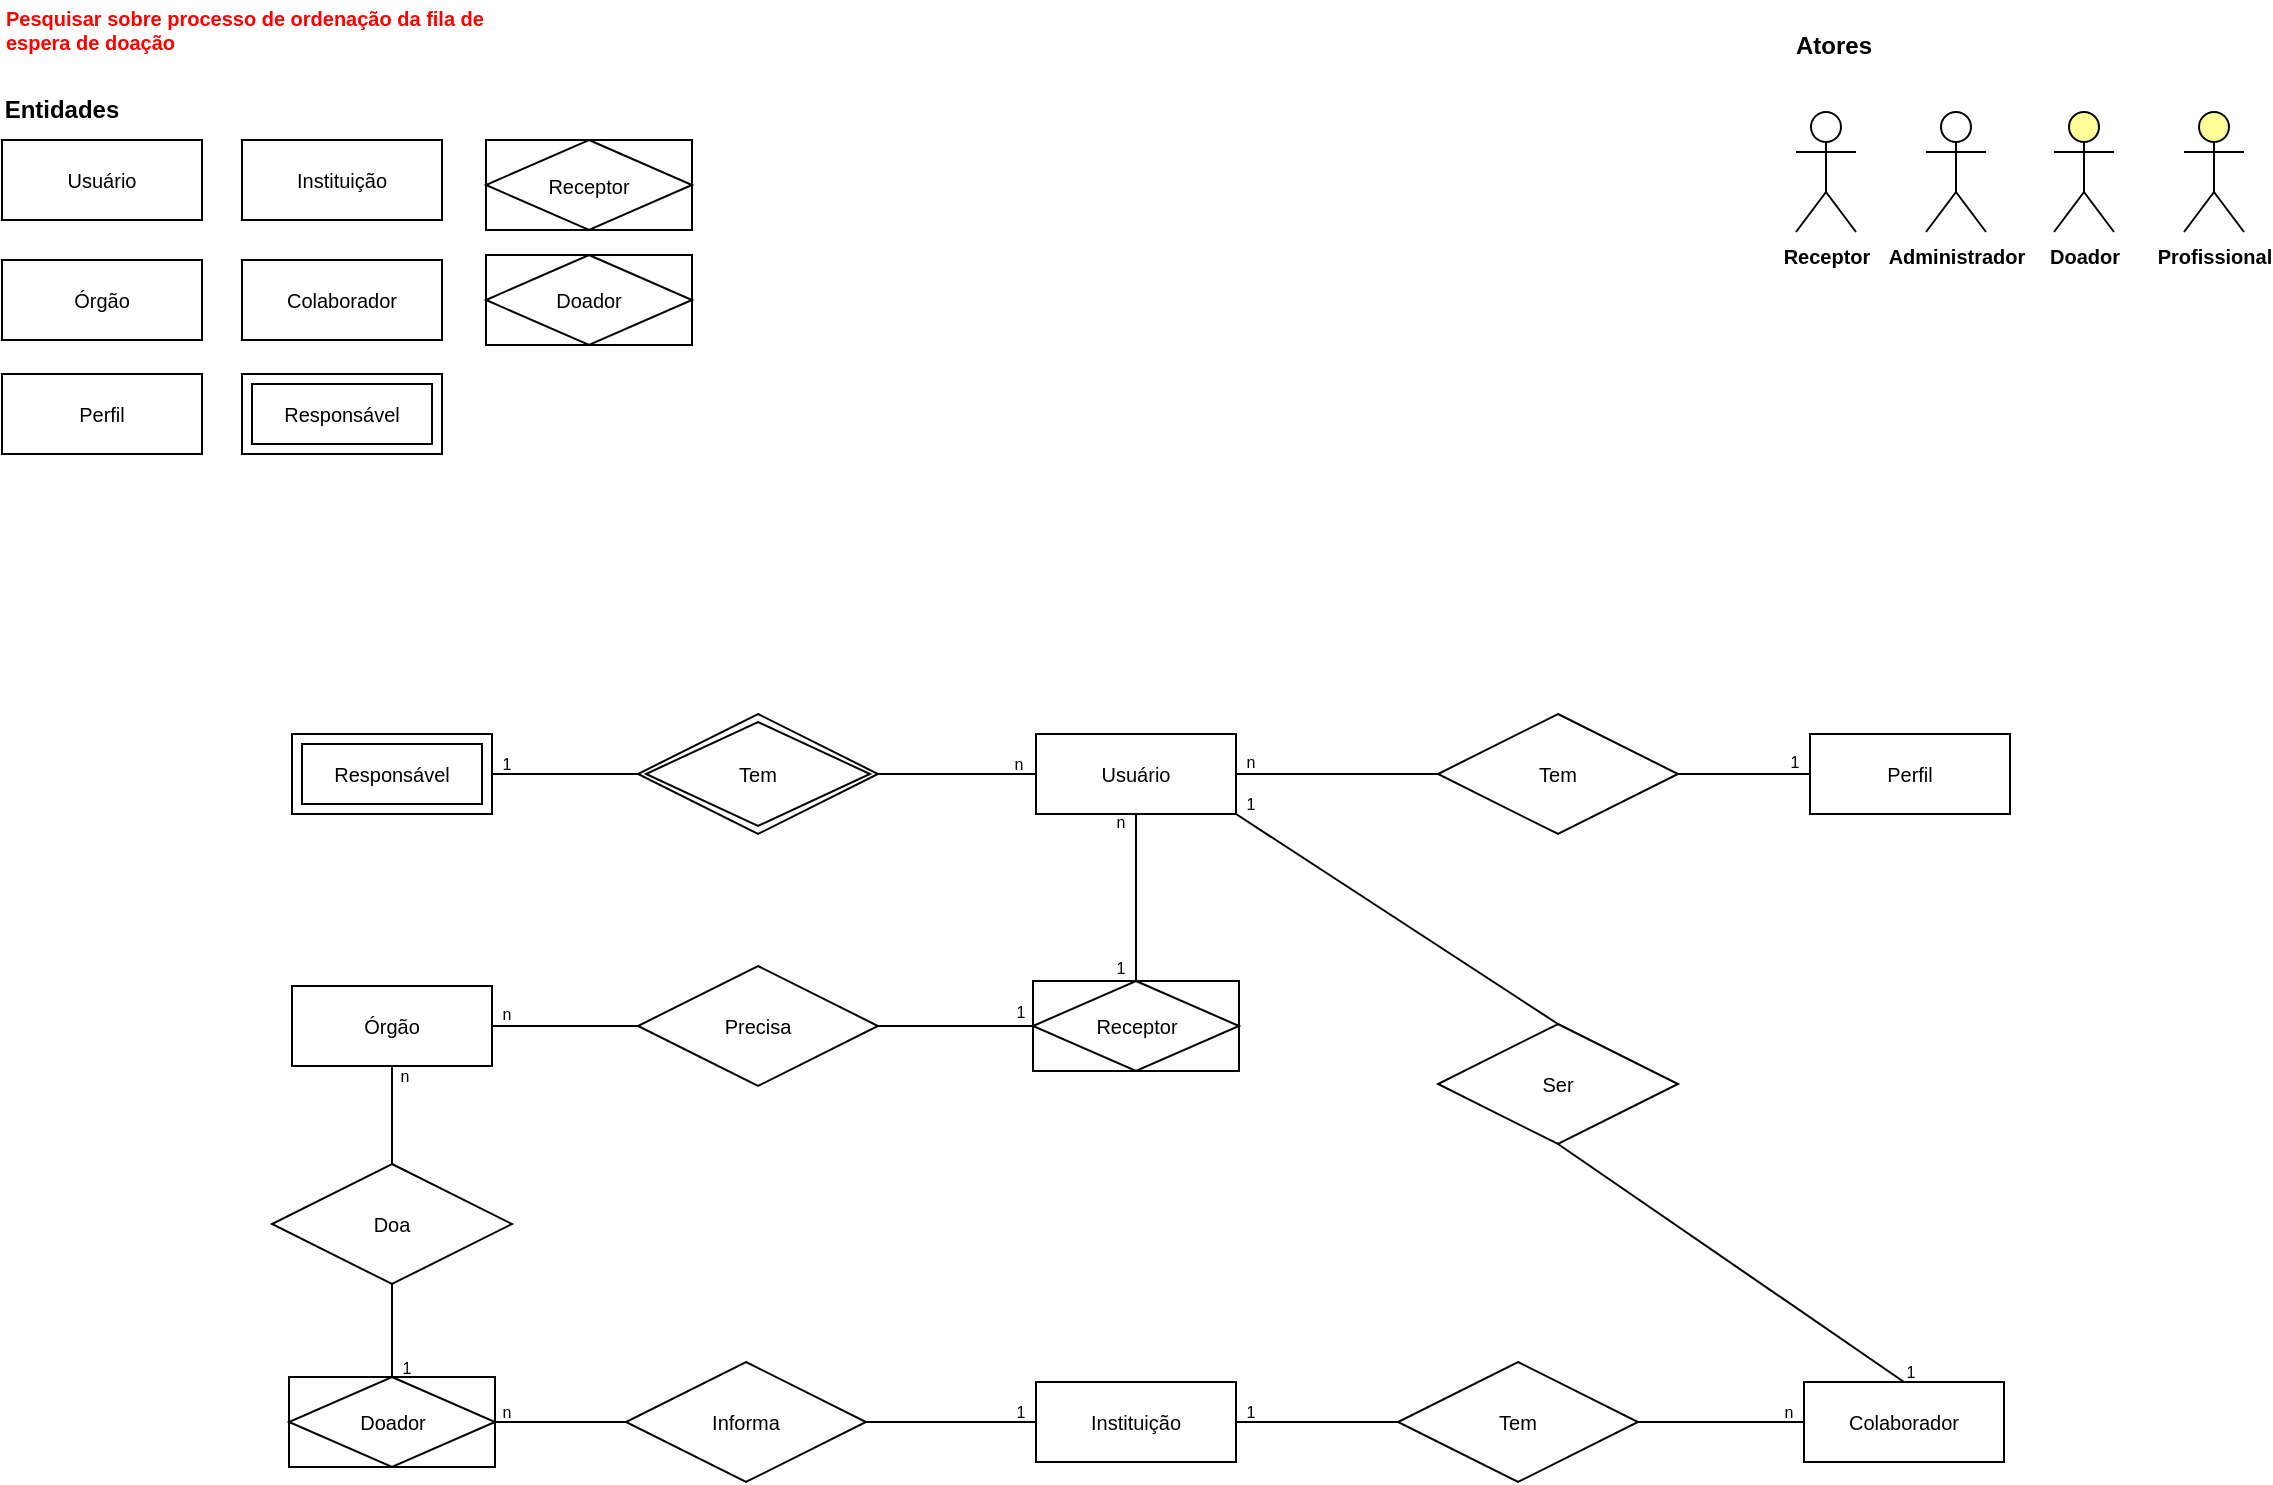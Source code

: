 <mxfile version="20.3.0" type="device"><diagram id="rfkdl7ZcGCs_9N7UyjgL" name="Modelo Conceitual"><mxGraphModel dx="1185" dy="573" grid="1" gridSize="10" guides="1" tooltips="1" connect="1" arrows="1" fold="1" page="1" pageScale="1" pageWidth="1169" pageHeight="827" background="none" math="0" shadow="0"><root><mxCell id="0"/><mxCell id="1" parent="0"/><mxCell id="DnL1UHR1x3e198VtSNsZ-6" value="Usuário" style="whiteSpace=wrap;html=1;align=center;fontSize=10;fontFamily=Helvetica;" parent="1" vertex="1"><mxGeometry x="12" y="78" width="100" height="40" as="geometry"/></mxCell><mxCell id="DnL1UHR1x3e198VtSNsZ-7" value="Órgão" style="whiteSpace=wrap;html=1;align=center;fontSize=10;fontFamily=Helvetica;" parent="1" vertex="1"><mxGeometry x="12" y="138" width="100" height="40" as="geometry"/></mxCell><mxCell id="DnL1UHR1x3e198VtSNsZ-8" value="Instituição" style="whiteSpace=wrap;html=1;align=center;fontSize=10;fontFamily=Helvetica;" parent="1" vertex="1"><mxGeometry x="132" y="78" width="100" height="40" as="geometry"/></mxCell><mxCell id="DnL1UHR1x3e198VtSNsZ-10" value="Entidades" style="text;html=1;strokeColor=none;fillColor=none;align=center;verticalAlign=middle;whiteSpace=wrap;rounded=0;fontStyle=1" parent="1" vertex="1"><mxGeometry x="12" y="48" width="60" height="30" as="geometry"/></mxCell><mxCell id="DnL1UHR1x3e198VtSNsZ-11" value="Perfil" style="whiteSpace=wrap;html=1;align=center;fontSize=10;fontFamily=Helvetica;" parent="1" vertex="1"><mxGeometry x="12" y="195" width="100" height="40" as="geometry"/></mxCell><mxCell id="DnL1UHR1x3e198VtSNsZ-12" value="Colaborador" style="whiteSpace=wrap;html=1;align=center;fontSize=10;fontFamily=Helvetica;" parent="1" vertex="1"><mxGeometry x="913" y="699" width="100" height="40" as="geometry"/></mxCell><mxCell id="DnL1UHR1x3e198VtSNsZ-13" value="Usuário" style="whiteSpace=wrap;html=1;align=center;fontSize=10;fontFamily=Helvetica;" parent="1" vertex="1"><mxGeometry x="529" y="375" width="100" height="40" as="geometry"/></mxCell><mxCell id="DnL1UHR1x3e198VtSNsZ-15" value="" style="endArrow=none;html=1;rounded=0;fontFamily=Helvetica;fontSize=10;exitX=1;exitY=0.5;exitDx=0;exitDy=0;entryX=0;entryY=0.5;entryDx=0;entryDy=0;" parent="1" source="DnL1UHR1x3e198VtSNsZ-13" target="DnL1UHR1x3e198VtSNsZ-17" edge="1"><mxGeometry relative="1" as="geometry"><mxPoint x="817" y="465" as="sourcePoint"/><mxPoint x="777" y="395" as="targetPoint"/></mxGeometry></mxCell><mxCell id="DnL1UHR1x3e198VtSNsZ-16" value="Perfil" style="whiteSpace=wrap;html=1;align=center;fontSize=10;fontFamily=Helvetica;" parent="1" vertex="1"><mxGeometry x="916" y="375" width="100" height="40" as="geometry"/></mxCell><mxCell id="DnL1UHR1x3e198VtSNsZ-17" value="Tem" style="shape=rhombus;perimeter=rhombusPerimeter;whiteSpace=wrap;html=1;align=center;fontFamily=Helvetica;fontSize=10;" parent="1" vertex="1"><mxGeometry x="730" y="365" width="120" height="60" as="geometry"/></mxCell><mxCell id="DnL1UHR1x3e198VtSNsZ-18" value="" style="endArrow=none;html=1;rounded=0;fontFamily=Helvetica;fontSize=10;exitX=1;exitY=0.5;exitDx=0;exitDy=0;entryX=0;entryY=0.5;entryDx=0;entryDy=0;" parent="1" source="DnL1UHR1x3e198VtSNsZ-17" target="DnL1UHR1x3e198VtSNsZ-16" edge="1"><mxGeometry relative="1" as="geometry"><mxPoint x="667" y="405" as="sourcePoint"/><mxPoint x="977" y="395" as="targetPoint"/></mxGeometry></mxCell><mxCell id="DnL1UHR1x3e198VtSNsZ-29" value="Instituição" style="whiteSpace=wrap;html=1;align=center;fontSize=10;fontFamily=Helvetica;" parent="1" vertex="1"><mxGeometry x="529" y="699" width="100" height="40" as="geometry"/></mxCell><mxCell id="DnL1UHR1x3e198VtSNsZ-33" value="Tem" style="shape=rhombus;perimeter=rhombusPerimeter;whiteSpace=wrap;html=1;align=center;fontFamily=Helvetica;fontSize=10;" parent="1" vertex="1"><mxGeometry x="710" y="689" width="120" height="60" as="geometry"/></mxCell><mxCell id="DnL1UHR1x3e198VtSNsZ-34" value="" style="endArrow=none;html=1;rounded=0;fontFamily=Helvetica;fontSize=10;exitX=1;exitY=0.5;exitDx=0;exitDy=0;entryX=0;entryY=0.5;entryDx=0;entryDy=0;" parent="1" source="DnL1UHR1x3e198VtSNsZ-29" target="DnL1UHR1x3e198VtSNsZ-33" edge="1"><mxGeometry relative="1" as="geometry"><mxPoint x="657" y="579" as="sourcePoint"/><mxPoint x="617" y="499" as="targetPoint"/></mxGeometry></mxCell><mxCell id="DnL1UHR1x3e198VtSNsZ-35" value="" style="endArrow=none;html=1;rounded=0;fontFamily=Helvetica;fontSize=10;entryX=0;entryY=0.5;entryDx=0;entryDy=0;exitX=1;exitY=0.5;exitDx=0;exitDy=0;" parent="1" source="DnL1UHR1x3e198VtSNsZ-33" target="DnL1UHR1x3e198VtSNsZ-12" edge="1"><mxGeometry relative="1" as="geometry"><mxPoint x="710" y="589" as="sourcePoint"/><mxPoint x="960" y="579" as="targetPoint"/></mxGeometry></mxCell><mxCell id="DnL1UHR1x3e198VtSNsZ-36" value="Órgão" style="whiteSpace=wrap;html=1;align=center;fontSize=10;fontFamily=Helvetica;" parent="1" vertex="1"><mxGeometry x="157" y="501" width="100" height="40" as="geometry"/></mxCell><mxCell id="DnL1UHR1x3e198VtSNsZ-39" value="" style="endArrow=none;html=1;rounded=0;fontFamily=Helvetica;fontSize=10;exitX=1;exitY=0.5;exitDx=0;exitDy=0;entryX=0;entryY=0.5;entryDx=0;entryDy=0;" parent="1" source="4Ix7gtQgATZHMQpSRIIX-22" target="pU9bzniXwJ5r82O7WX45-7" edge="1"><mxGeometry relative="1" as="geometry"><mxPoint x="510" y="519" as="sourcePoint"/><mxPoint x="530" y="521" as="targetPoint"/></mxGeometry></mxCell><mxCell id="DnL1UHR1x3e198VtSNsZ-40" value="" style="endArrow=none;html=1;rounded=0;fontFamily=Helvetica;fontSize=10;exitX=1;exitY=0.5;exitDx=0;exitDy=0;entryX=0;entryY=0.5;entryDx=0;entryDy=0;" parent="1" source="DnL1UHR1x3e198VtSNsZ-36" target="4Ix7gtQgATZHMQpSRIIX-22" edge="1"><mxGeometry relative="1" as="geometry"><mxPoint x="487" y="531" as="sourcePoint"/><mxPoint x="301" y="526" as="targetPoint"/></mxGeometry></mxCell><mxCell id="DnL1UHR1x3e198VtSNsZ-41" value="" style="endArrow=none;html=1;rounded=0;fontFamily=Helvetica;fontSize=10;exitX=0.5;exitY=1;exitDx=0;exitDy=0;entryX=0.5;entryY=0;entryDx=0;entryDy=0;" parent="1" source="DnL1UHR1x3e198VtSNsZ-13" target="pU9bzniXwJ5r82O7WX45-7" edge="1"><mxGeometry relative="1" as="geometry"><mxPoint x="487" y="555" as="sourcePoint"/><mxPoint x="580" y="490" as="targetPoint"/></mxGeometry></mxCell><mxCell id="DnL1UHR1x3e198VtSNsZ-46" value="Colaborador" style="whiteSpace=wrap;html=1;align=center;fontSize=10;fontFamily=Helvetica;" parent="1" vertex="1"><mxGeometry x="132" y="138" width="100" height="40" as="geometry"/></mxCell><mxCell id="DnL1UHR1x3e198VtSNsZ-59" value="n" style="text;html=1;strokeColor=none;fillColor=none;align=center;verticalAlign=middle;whiteSpace=wrap;rounded=0;fontFamily=Helvetica;fontSize=8;fontStyle=0" parent="1" vertex="1"><mxGeometry x="629" y="384" width="15" height="10" as="geometry"/></mxCell><mxCell id="DnL1UHR1x3e198VtSNsZ-72" value="Pesquisar sobre processo de ordenação da fila de espera de doação" style="text;html=1;strokeColor=none;fillColor=none;align=left;verticalAlign=middle;whiteSpace=wrap;rounded=0;fontFamily=Helvetica;fontSize=10;fontStyle=1;fontColor=#FF0000;" parent="1" vertex="1"><mxGeometry x="12" y="8" width="245" height="30" as="geometry"/></mxCell><mxCell id="4Ix7gtQgATZHMQpSRIIX-1" value="1" style="text;html=1;strokeColor=none;fillColor=none;align=center;verticalAlign=middle;whiteSpace=wrap;rounded=0;fontFamily=Helvetica;fontSize=8;fontStyle=0" parent="1" vertex="1"><mxGeometry x="901" y="384" width="15" height="10" as="geometry"/></mxCell><mxCell id="4Ix7gtQgATZHMQpSRIIX-2" value="n" style="text;html=1;strokeColor=none;fillColor=none;align=center;verticalAlign=middle;whiteSpace=wrap;rounded=0;fontFamily=Helvetica;fontSize=8;fontStyle=0" parent="1" vertex="1"><mxGeometry x="564" y="414" width="15" height="10" as="geometry"/></mxCell><mxCell id="4Ix7gtQgATZHMQpSRIIX-3" value="1" style="text;html=1;strokeColor=none;fillColor=none;align=center;verticalAlign=middle;whiteSpace=wrap;rounded=0;fontFamily=Helvetica;fontSize=8;fontStyle=0" parent="1" vertex="1"><mxGeometry x="564" y="486.5" width="15" height="10" as="geometry"/></mxCell><mxCell id="4Ix7gtQgATZHMQpSRIIX-5" value="1" style="text;html=1;strokeColor=none;fillColor=none;align=center;verticalAlign=middle;whiteSpace=wrap;rounded=0;fontFamily=Helvetica;fontSize=8;fontStyle=0" parent="1" vertex="1"><mxGeometry x="514" y="509" width="15" height="10" as="geometry"/></mxCell><mxCell id="4Ix7gtQgATZHMQpSRIIX-7" value="n" style="text;html=1;strokeColor=none;fillColor=none;align=center;verticalAlign=middle;whiteSpace=wrap;rounded=0;fontFamily=Helvetica;fontSize=8;fontStyle=0" parent="1" vertex="1"><mxGeometry x="257" y="510" width="15" height="10" as="geometry"/></mxCell><mxCell id="4Ix7gtQgATZHMQpSRIIX-8" value="n" style="text;html=1;strokeColor=none;fillColor=none;align=center;verticalAlign=middle;whiteSpace=wrap;rounded=0;fontFamily=Helvetica;fontSize=8;fontStyle=0" parent="1" vertex="1"><mxGeometry x="898" y="709" width="15" height="10" as="geometry"/></mxCell><mxCell id="4Ix7gtQgATZHMQpSRIIX-9" value="1" style="text;html=1;strokeColor=none;fillColor=none;align=center;verticalAlign=middle;whiteSpace=wrap;rounded=0;fontFamily=Helvetica;fontSize=8;fontStyle=0" parent="1" vertex="1"><mxGeometry x="629" y="709" width="15" height="10" as="geometry"/></mxCell><mxCell id="4Ix7gtQgATZHMQpSRIIX-22" value="Precisa" style="shape=rhombus;perimeter=rhombusPerimeter;whiteSpace=wrap;html=1;align=center;fontSize=10;" parent="1" vertex="1"><mxGeometry x="330" y="491" width="120" height="60" as="geometry"/></mxCell><mxCell id="4Ix7gtQgATZHMQpSRIIX-24" value="Informa" style="shape=rhombus;perimeter=rhombusPerimeter;whiteSpace=wrap;html=1;align=center;fontSize=10;" parent="1" vertex="1"><mxGeometry x="324" y="689" width="120" height="60" as="geometry"/></mxCell><mxCell id="4Ix7gtQgATZHMQpSRIIX-25" value="" style="endArrow=none;html=1;rounded=0;fontFamily=Helvetica;fontSize=10;exitX=1;exitY=0.5;exitDx=0;exitDy=0;entryX=0;entryY=0.5;entryDx=0;entryDy=0;" parent="1" source="4Ix7gtQgATZHMQpSRIIX-24" target="DnL1UHR1x3e198VtSNsZ-29" edge="1"><mxGeometry relative="1" as="geometry"><mxPoint x="621" y="729" as="sourcePoint"/><mxPoint x="724" y="729" as="targetPoint"/></mxGeometry></mxCell><mxCell id="4Ix7gtQgATZHMQpSRIIX-26" value="" style="endArrow=none;html=1;rounded=0;fontFamily=Helvetica;fontSize=10;entryX=0;entryY=0.5;entryDx=0;entryDy=0;exitX=0;exitY=1;exitDx=0;exitDy=0;" parent="1" source="4Ix7gtQgATZHMQpSRIIX-27" target="4Ix7gtQgATZHMQpSRIIX-24" edge="1"><mxGeometry relative="1" as="geometry"><mxPoint x="290" y="729" as="sourcePoint"/><mxPoint x="521" y="729" as="targetPoint"/></mxGeometry></mxCell><mxCell id="4Ix7gtQgATZHMQpSRIIX-27" value="n" style="text;html=1;strokeColor=none;fillColor=none;align=center;verticalAlign=middle;whiteSpace=wrap;rounded=0;fontFamily=Helvetica;fontSize=8;fontStyle=0" parent="1" vertex="1"><mxGeometry x="257" y="709" width="15" height="10" as="geometry"/></mxCell><mxCell id="4Ix7gtQgATZHMQpSRIIX-28" value="1" style="text;html=1;strokeColor=none;fillColor=none;align=center;verticalAlign=middle;whiteSpace=wrap;rounded=0;fontFamily=Helvetica;fontSize=8;fontStyle=0" parent="1" vertex="1"><mxGeometry x="514" y="709" width="15" height="10" as="geometry"/></mxCell><mxCell id="4Ix7gtQgATZHMQpSRIIX-29" value="Doa" style="shape=rhombus;perimeter=rhombusPerimeter;whiteSpace=wrap;html=1;align=center;fontSize=10;" parent="1" vertex="1"><mxGeometry x="147" y="590" width="120" height="60" as="geometry"/></mxCell><mxCell id="4Ix7gtQgATZHMQpSRIIX-30" value="" style="endArrow=none;html=1;rounded=0;fontFamily=Helvetica;fontSize=10;exitX=0.5;exitY=0;exitDx=0;exitDy=0;" parent="1" source="pU9bzniXwJ5r82O7WX45-9" target="4Ix7gtQgATZHMQpSRIIX-29" edge="1"><mxGeometry relative="1" as="geometry"><mxPoint x="207" y="699" as="sourcePoint"/><mxPoint x="362" y="524" as="targetPoint"/></mxGeometry></mxCell><mxCell id="4Ix7gtQgATZHMQpSRIIX-31" value="" style="endArrow=none;html=1;rounded=0;fontFamily=Helvetica;fontSize=10;exitX=0.5;exitY=0;exitDx=0;exitDy=0;entryX=0.5;entryY=1;entryDx=0;entryDy=0;" parent="1" source="4Ix7gtQgATZHMQpSRIIX-29" target="DnL1UHR1x3e198VtSNsZ-36" edge="1"><mxGeometry relative="1" as="geometry"><mxPoint x="207" y="586" as="sourcePoint"/><mxPoint x="217" y="656" as="targetPoint"/></mxGeometry></mxCell><mxCell id="4Ix7gtQgATZHMQpSRIIX-32" value="n" style="text;html=1;strokeColor=none;fillColor=none;align=center;verticalAlign=middle;whiteSpace=wrap;rounded=0;fontFamily=Helvetica;fontSize=8;fontStyle=0" parent="1" vertex="1"><mxGeometry x="206" y="541" width="15" height="10" as="geometry"/></mxCell><mxCell id="4Ix7gtQgATZHMQpSRIIX-33" value="1" style="text;html=1;strokeColor=none;fillColor=none;align=center;verticalAlign=middle;whiteSpace=wrap;rounded=0;fontFamily=Helvetica;fontSize=8;fontStyle=0" parent="1" vertex="1"><mxGeometry x="207" y="686.5" width="15" height="10" as="geometry"/></mxCell><mxCell id="DnL1UHR1x3e198VtSNsZ-49" value="Doador" style="shape=umlActor;html=1;verticalLabelPosition=bottom;verticalAlign=top;align=center;fontFamily=Helvetica;fontSize=10;fontStyle=1;fillColor=#FFFF99;" parent="1" vertex="1"><mxGeometry x="1038" y="64" width="30" height="60" as="geometry"/></mxCell><mxCell id="DnL1UHR1x3e198VtSNsZ-52" value="Receptor" style="shape=umlActor;html=1;verticalLabelPosition=bottom;verticalAlign=top;align=center;fontFamily=Helvetica;fontSize=10;fontStyle=1" parent="1" vertex="1"><mxGeometry x="909" y="64" width="30" height="60" as="geometry"/></mxCell><mxCell id="DnL1UHR1x3e198VtSNsZ-53" value="Administrador" style="shape=umlActor;html=1;verticalLabelPosition=bottom;verticalAlign=top;align=center;fontFamily=Helvetica;fontSize=10;fontStyle=1" parent="1" vertex="1"><mxGeometry x="974" y="64" width="30" height="60" as="geometry"/></mxCell><mxCell id="DnL1UHR1x3e198VtSNsZ-54" value="Profissional" style="shape=umlActor;html=1;verticalLabelPosition=bottom;verticalAlign=top;align=center;fontFamily=Helvetica;fontSize=10;fillColor=#FFFF99;fontStyle=1" parent="1" vertex="1"><mxGeometry x="1103" y="64" width="30" height="60" as="geometry"/></mxCell><mxCell id="DnL1UHR1x3e198VtSNsZ-56" value="Atores" style="text;html=1;strokeColor=none;fillColor=none;align=center;verticalAlign=middle;whiteSpace=wrap;rounded=0;fontStyle=1" parent="1" vertex="1"><mxGeometry x="898" y="16" width="60" height="30" as="geometry"/></mxCell><mxCell id="pU9bzniXwJ5r82O7WX45-1" value="Responsável" style="shape=ext;margin=3;double=1;whiteSpace=wrap;html=1;align=center;fontSize=10;" parent="1" vertex="1"><mxGeometry x="157" y="375" width="100" height="40" as="geometry"/></mxCell><mxCell id="pU9bzniXwJ5r82O7WX45-2" value="Tem" style="shape=rhombus;double=1;perimeter=rhombusPerimeter;whiteSpace=wrap;html=1;align=center;fontSize=10;" parent="1" vertex="1"><mxGeometry x="330" y="365" width="120" height="60" as="geometry"/></mxCell><mxCell id="pU9bzniXwJ5r82O7WX45-3" value="" style="endArrow=none;html=1;rounded=0;fontSize=10;entryX=0;entryY=0.5;entryDx=0;entryDy=0;exitX=1;exitY=0.5;exitDx=0;exitDy=0;" parent="1" source="pU9bzniXwJ5r82O7WX45-2" target="DnL1UHR1x3e198VtSNsZ-13" edge="1"><mxGeometry relative="1" as="geometry"><mxPoint x="337" y="447" as="sourcePoint"/><mxPoint x="497" y="447" as="targetPoint"/></mxGeometry></mxCell><mxCell id="pU9bzniXwJ5r82O7WX45-4" value="" style="endArrow=none;html=1;rounded=0;fontSize=10;entryX=0;entryY=0.5;entryDx=0;entryDy=0;exitX=1;exitY=0.5;exitDx=0;exitDy=0;" parent="1" source="pU9bzniXwJ5r82O7WX45-1" target="pU9bzniXwJ5r82O7WX45-2" edge="1"><mxGeometry relative="1" as="geometry"><mxPoint x="480" y="405" as="sourcePoint"/><mxPoint x="587" y="405" as="targetPoint"/></mxGeometry></mxCell><mxCell id="pU9bzniXwJ5r82O7WX45-5" value="n" style="text;html=1;strokeColor=none;fillColor=none;align=center;verticalAlign=middle;whiteSpace=wrap;rounded=0;fontFamily=Helvetica;fontSize=8;fontStyle=0" parent="1" vertex="1"><mxGeometry x="513" y="385" width="15" height="10" as="geometry"/></mxCell><mxCell id="pU9bzniXwJ5r82O7WX45-6" value="1" style="text;html=1;strokeColor=none;fillColor=none;align=center;verticalAlign=middle;whiteSpace=wrap;rounded=0;fontFamily=Helvetica;fontSize=8;fontStyle=0" parent="1" vertex="1"><mxGeometry x="257" y="385" width="15" height="10" as="geometry"/></mxCell><mxCell id="pU9bzniXwJ5r82O7WX45-7" value="Receptor" style="shape=associativeEntity;whiteSpace=wrap;html=1;align=center;fontSize=10;" parent="1" vertex="1"><mxGeometry x="527.5" y="498.5" width="103" height="45" as="geometry"/></mxCell><mxCell id="pU9bzniXwJ5r82O7WX45-9" value="Doador" style="shape=associativeEntity;whiteSpace=wrap;html=1;align=center;fontSize=10;" parent="1" vertex="1"><mxGeometry x="155.5" y="696.5" width="103" height="45" as="geometry"/></mxCell><mxCell id="pU9bzniXwJ5r82O7WX45-10" value="Receptor" style="shape=associativeEntity;whiteSpace=wrap;html=1;align=center;fontSize=10;" parent="1" vertex="1"><mxGeometry x="254" y="78" width="103" height="45" as="geometry"/></mxCell><mxCell id="pU9bzniXwJ5r82O7WX45-11" value="Doador" style="shape=associativeEntity;whiteSpace=wrap;html=1;align=center;fontSize=10;" parent="1" vertex="1"><mxGeometry x="254" y="135.5" width="103" height="45" as="geometry"/></mxCell><mxCell id="pU9bzniXwJ5r82O7WX45-12" value="Responsável" style="shape=ext;margin=3;double=1;whiteSpace=wrap;html=1;align=center;fontSize=10;" parent="1" vertex="1"><mxGeometry x="132" y="195" width="100" height="40" as="geometry"/></mxCell><mxCell id="lPzeu88xJGeqKFBBIfmO-2" value="Ser" style="shape=rhombus;perimeter=rhombusPerimeter;whiteSpace=wrap;html=1;align=center;fontFamily=Helvetica;fontSize=10;" vertex="1" parent="1"><mxGeometry x="730" y="520" width="120" height="60" as="geometry"/></mxCell><mxCell id="lPzeu88xJGeqKFBBIfmO-3" value="" style="endArrow=none;html=1;rounded=0;fontFamily=Helvetica;fontSize=10;exitX=1;exitY=1;exitDx=0;exitDy=0;entryX=0.5;entryY=0;entryDx=0;entryDy=0;" edge="1" parent="1" source="DnL1UHR1x3e198VtSNsZ-13" target="lPzeu88xJGeqKFBBIfmO-2"><mxGeometry relative="1" as="geometry"><mxPoint x="637" y="425" as="sourcePoint"/><mxPoint x="710" y="500" as="targetPoint"/></mxGeometry></mxCell><mxCell id="lPzeu88xJGeqKFBBIfmO-4" value="" style="endArrow=none;html=1;rounded=0;fontFamily=Helvetica;fontSize=10;exitX=0.5;exitY=0;exitDx=0;exitDy=0;entryX=0.5;entryY=1;entryDx=0;entryDy=0;" edge="1" parent="1" source="DnL1UHR1x3e198VtSNsZ-12" target="lPzeu88xJGeqKFBBIfmO-2"><mxGeometry relative="1" as="geometry"><mxPoint x="680" y="425" as="sourcePoint"/><mxPoint x="767" y="573" as="targetPoint"/></mxGeometry></mxCell><mxCell id="lPzeu88xJGeqKFBBIfmO-6" value="1" style="text;html=1;strokeColor=none;fillColor=none;align=center;verticalAlign=middle;whiteSpace=wrap;rounded=0;fontFamily=Helvetica;fontSize=8;fontStyle=0" vertex="1" parent="1"><mxGeometry x="629" y="405" width="15" height="10" as="geometry"/></mxCell><mxCell id="lPzeu88xJGeqKFBBIfmO-7" value="1" style="text;html=1;strokeColor=none;fillColor=none;align=center;verticalAlign=middle;whiteSpace=wrap;rounded=0;fontFamily=Helvetica;fontSize=8;fontStyle=0" vertex="1" parent="1"><mxGeometry x="959" y="689" width="15" height="10" as="geometry"/></mxCell></root></mxGraphModel></diagram></mxfile>